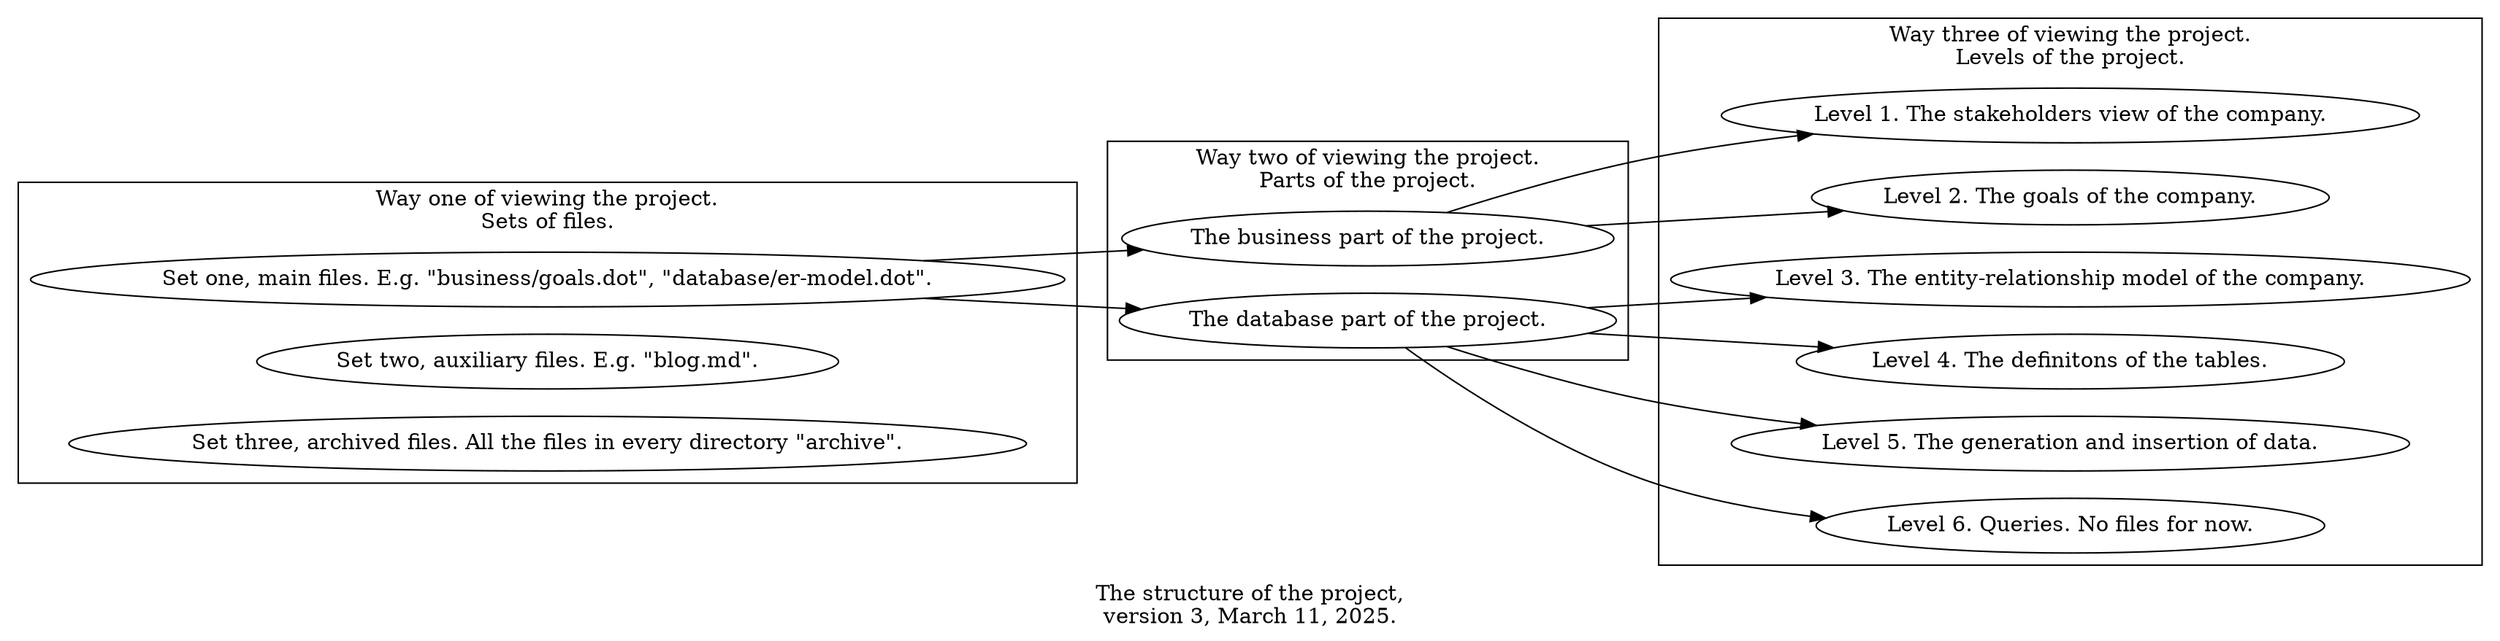 digraph {
    label = "The structure of the project,\nversion 3, March 11, 2025."
    rankdir = "LR"

    subgraph {
        cluster = "true"
        label = "Way one of viewing the project.\nSets of files."
    
        main_files
            [label = "Set one, main files. E.g. \"business/goals.dot\", \"database/er-model.dot\"."]

        auxiliary_files
            [label = "Set two, auxiliary files. E.g. \"blog.md\"."]

        archived_files
            [label = "Set three, archived files. All the files in every directory \"archive\"."]
    }

    subgraph {
        cluster = "true"
        label = "Way two of viewing the project.\nParts of the project."

        business_part
            [label = "The business part of the project."]

        database_part
            [label = "The database part of the project."]
    }

    main_files -> {
        business_part
        database_part
    }

    subgraph third_viewing_way {
        cluster = "true"
        label = "Way three of viewing the project.\nLevels of the project."

        level_1
            [label = "Level 1. The stakeholders view of the company."]

        level_2
            [label = "Level 2. The goals of the company."]

        level_3
            [label = "Level 3. The entity-relationship model of the company."]

        level_4
            [label = "Level 4. The definitons of the tables."]

        level_5
            [label = "Level 5. The generation and insertion of data."]

        level_6
            [label = "Level 6. Queries. No files for now."]
    }

    business_part -> {
        level_1
        level_2
    }

    database_part -> {
        level_3
        level_4
        level_5
        level_6
    }
}
